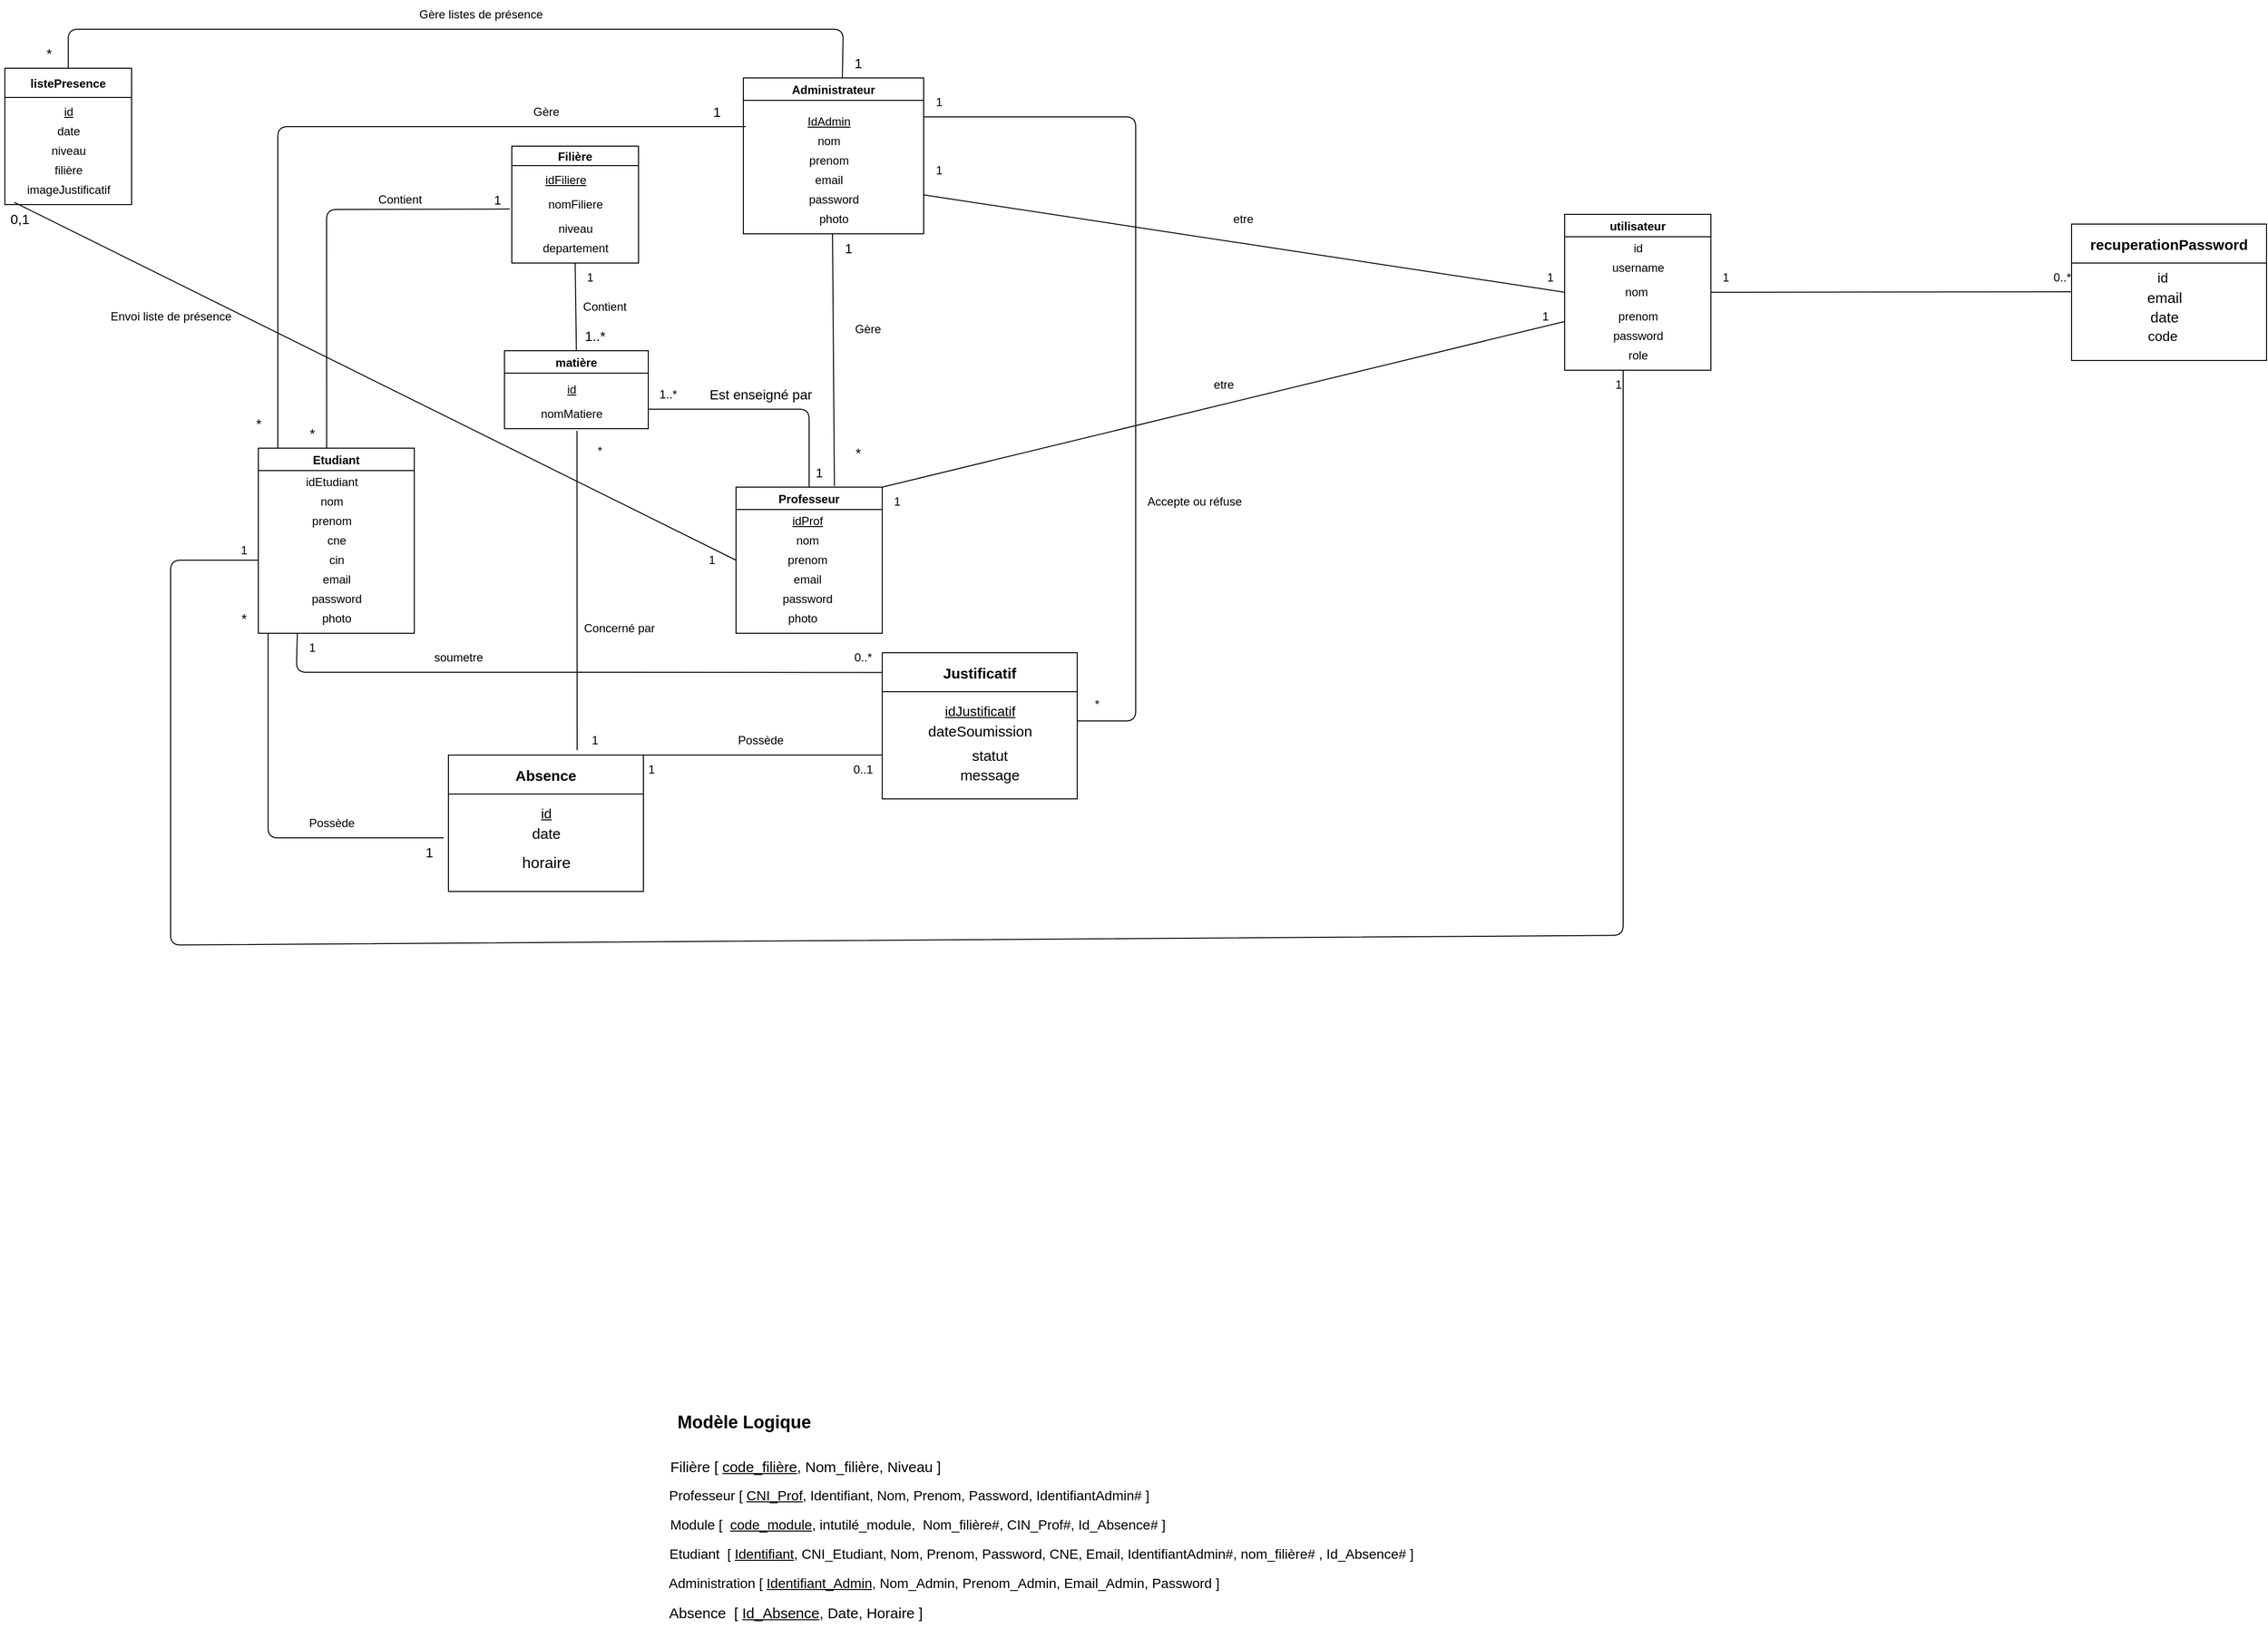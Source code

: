 <mxfile>
    <diagram id="jLmh3lQ8Yi8I0h-SAiet" name="Page-1">
        <mxGraphModel dx="1900" dy="1317" grid="1" gridSize="10" guides="1" tooltips="1" connect="1" arrows="1" fold="1" page="1" pageScale="1" pageWidth="1100" pageHeight="850" math="0" shadow="0">
            <root>
                <mxCell id="0"/>
                <mxCell id="1" parent="0"/>
                <mxCell id="2" value="Filière" style="swimlane;startSize=20;" parent="1" vertex="1">
                    <mxGeometry x="390" y="-340" width="130" height="120" as="geometry"/>
                </mxCell>
                <mxCell id="27" value="nomFiliere" style="text;html=1;align=center;verticalAlign=middle;resizable=0;points=[];autosize=1;strokeColor=none;fillColor=none;" parent="2" vertex="1">
                    <mxGeometry x="25" y="45" width="80" height="30" as="geometry"/>
                </mxCell>
                <mxCell id="28" value="niveau" style="text;html=1;align=center;verticalAlign=middle;resizable=0;points=[];autosize=1;strokeColor=none;fillColor=none;" parent="2" vertex="1">
                    <mxGeometry x="35" y="70" width="60" height="30" as="geometry"/>
                </mxCell>
                <mxCell id="120" value="departement" style="text;html=1;align=center;verticalAlign=middle;resizable=0;points=[];autosize=1;strokeColor=none;fillColor=none;" parent="2" vertex="1">
                    <mxGeometry x="20" y="90" width="90" height="30" as="geometry"/>
                </mxCell>
                <mxCell id="155" value="&lt;u&gt;idFiliere&lt;/u&gt;" style="text;html=1;align=center;verticalAlign=middle;resizable=0;points=[];autosize=1;strokeColor=none;fillColor=none;" parent="2" vertex="1">
                    <mxGeometry x="20" y="20" width="70" height="30" as="geometry"/>
                </mxCell>
                <mxCell id="117" style="edgeStyle=none;html=1;exitX=0.25;exitY=1;exitDx=0;exitDy=0;entryX=0.003;entryY=0.135;entryDx=0;entryDy=0;entryPerimeter=0;endArrow=none;endFill=0;" parent="1" source="3" target="113" edge="1">
                    <mxGeometry relative="1" as="geometry">
                        <mxPoint x="169.222" y="250" as="targetPoint"/>
                        <Array as="points">
                            <mxPoint x="169" y="200"/>
                            <mxPoint x="480" y="200"/>
                        </Array>
                    </mxGeometry>
                </mxCell>
                <mxCell id="138" style="edgeStyle=none;html=1;endArrow=none;endFill=0;" parent="1" edge="1">
                    <mxGeometry relative="1" as="geometry">
                        <mxPoint x="1530" y="-110" as="targetPoint"/>
                        <Array as="points">
                            <mxPoint x="40" y="85"/>
                            <mxPoint x="40" y="480"/>
                            <mxPoint x="1530" y="470"/>
                        </Array>
                        <mxPoint x="130" y="85" as="sourcePoint"/>
                    </mxGeometry>
                </mxCell>
                <mxCell id="3" value="Etudiant" style="swimlane;" parent="1" vertex="1">
                    <mxGeometry x="130" y="-30" width="160" height="190" as="geometry"/>
                </mxCell>
                <mxCell id="24" value="cne" style="text;html=1;align=center;verticalAlign=middle;resizable=0;points=[];autosize=1;strokeColor=none;fillColor=none;" parent="3" vertex="1">
                    <mxGeometry x="60" y="80" width="40" height="30" as="geometry"/>
                </mxCell>
                <mxCell id="25" value="cin" style="text;html=1;align=center;verticalAlign=middle;resizable=0;points=[];autosize=1;strokeColor=none;fillColor=none;" parent="3" vertex="1">
                    <mxGeometry x="60" y="100" width="40" height="30" as="geometry"/>
                </mxCell>
                <mxCell id="44" value="email" style="text;html=1;align=center;verticalAlign=middle;resizable=0;points=[];autosize=1;strokeColor=none;fillColor=none;" parent="3" vertex="1">
                    <mxGeometry x="55" y="120" width="50" height="30" as="geometry"/>
                </mxCell>
                <mxCell id="164" value="password" style="text;html=1;align=center;verticalAlign=middle;resizable=0;points=[];autosize=1;strokeColor=none;fillColor=none;" parent="3" vertex="1">
                    <mxGeometry x="45" y="140" width="70" height="30" as="geometry"/>
                </mxCell>
                <mxCell id="165" value="idEtudiant" style="text;html=1;align=center;verticalAlign=middle;resizable=0;points=[];autosize=1;strokeColor=none;fillColor=none;" parent="3" vertex="1">
                    <mxGeometry x="35" y="20" width="80" height="30" as="geometry"/>
                </mxCell>
                <mxCell id="166" value="photo" style="text;html=1;align=center;verticalAlign=middle;resizable=0;points=[];autosize=1;strokeColor=none;fillColor=none;" parent="3" vertex="1">
                    <mxGeometry x="55" y="160" width="50" height="30" as="geometry"/>
                </mxCell>
                <mxCell id="184" value="nom" style="text;html=1;align=center;verticalAlign=middle;resizable=0;points=[];autosize=1;strokeColor=none;fillColor=none;" parent="3" vertex="1">
                    <mxGeometry x="50" y="40" width="50" height="30" as="geometry"/>
                </mxCell>
                <mxCell id="185" value="prenom" style="text;html=1;align=center;verticalAlign=middle;resizable=0;points=[];autosize=1;strokeColor=none;fillColor=none;" parent="3" vertex="1">
                    <mxGeometry x="45" y="60" width="60" height="30" as="geometry"/>
                </mxCell>
                <mxCell id="141" style="edgeStyle=none;html=1;exitX=1;exitY=0;exitDx=0;exitDy=0;endArrow=none;endFill=0;" parent="1" source="4" edge="1">
                    <mxGeometry relative="1" as="geometry">
                        <mxPoint x="1470" y="-160" as="targetPoint"/>
                    </mxGeometry>
                </mxCell>
                <mxCell id="4" value="Professeur" style="swimlane;" parent="1" vertex="1">
                    <mxGeometry x="620" y="10" width="150" height="150" as="geometry"/>
                </mxCell>
                <mxCell id="54" value="&lt;u&gt;idProf&lt;/u&gt;" style="text;html=1;align=center;verticalAlign=middle;resizable=0;points=[];autosize=1;strokeColor=none;fillColor=none;" parent="4" vertex="1">
                    <mxGeometry x="47.5" y="20" width="50" height="30" as="geometry"/>
                </mxCell>
                <mxCell id="158" value="nom" style="text;html=1;align=center;verticalAlign=middle;resizable=0;points=[];autosize=1;strokeColor=none;fillColor=none;" parent="4" vertex="1">
                    <mxGeometry x="47.5" y="40" width="50" height="30" as="geometry"/>
                </mxCell>
                <mxCell id="159" value="prenom" style="text;html=1;align=center;verticalAlign=middle;resizable=0;points=[];autosize=1;strokeColor=none;fillColor=none;" parent="4" vertex="1">
                    <mxGeometry x="42.5" y="60" width="60" height="30" as="geometry"/>
                </mxCell>
                <mxCell id="160" value="email" style="text;html=1;align=center;verticalAlign=middle;resizable=0;points=[];autosize=1;strokeColor=none;fillColor=none;" parent="4" vertex="1">
                    <mxGeometry x="47.5" y="80" width="50" height="30" as="geometry"/>
                </mxCell>
                <mxCell id="161" value="password" style="text;html=1;align=center;verticalAlign=middle;resizable=0;points=[];autosize=1;strokeColor=none;fillColor=none;" parent="4" vertex="1">
                    <mxGeometry x="37.5" y="100" width="70" height="30" as="geometry"/>
                </mxCell>
                <mxCell id="167" value="photo" style="text;html=1;align=center;verticalAlign=middle;resizable=0;points=[];autosize=1;strokeColor=none;fillColor=none;" parent="4" vertex="1">
                    <mxGeometry x="42.5" y="120" width="50" height="30" as="geometry"/>
                </mxCell>
                <mxCell id="5" value="matière" style="swimlane;startSize=23;" parent="1" vertex="1">
                    <mxGeometry x="382.5" y="-130" width="147.5" height="80" as="geometry"/>
                </mxCell>
                <mxCell id="29" value="&lt;u&gt;id&lt;/u&gt;" style="text;html=1;align=center;verticalAlign=middle;resizable=0;points=[];autosize=1;strokeColor=none;fillColor=none;" parent="5" vertex="1">
                    <mxGeometry x="53.75" y="25" width="30" height="30" as="geometry"/>
                </mxCell>
                <mxCell id="30" value="nomMatiere" style="text;html=1;align=center;verticalAlign=middle;resizable=0;points=[];autosize=1;strokeColor=none;fillColor=none;" parent="5" vertex="1">
                    <mxGeometry x="23.75" y="50" width="90" height="30" as="geometry"/>
                </mxCell>
                <mxCell id="8" value="" style="endArrow=none;html=1;exitX=0.438;exitY=0;exitDx=0;exitDy=0;exitPerimeter=0;entryX=0.935;entryY=0.818;entryDx=0;entryDy=0;entryPerimeter=0;" parent="1" source="3" target="52" edge="1">
                    <mxGeometry width="50" height="50" relative="1" as="geometry">
                        <mxPoint x="240" y="-160" as="sourcePoint"/>
                        <mxPoint x="290" y="-210" as="targetPoint"/>
                        <Array as="points">
                            <mxPoint x="200" y="-275"/>
                        </Array>
                    </mxGeometry>
                </mxCell>
                <mxCell id="11" value="" style="endArrow=none;html=1;entryX=0.5;entryY=1;entryDx=0;entryDy=0;exitX=0.5;exitY=0;exitDx=0;exitDy=0;" parent="1" source="5" target="2" edge="1">
                    <mxGeometry width="50" height="50" relative="1" as="geometry">
                        <mxPoint x="452.5" y="-130" as="sourcePoint"/>
                        <mxPoint x="502.5" y="-180" as="targetPoint"/>
                    </mxGeometry>
                </mxCell>
                <mxCell id="12" value="" style="endArrow=none;html=1;entryX=0.5;entryY=0;entryDx=0;entryDy=0;" parent="1" target="4" edge="1">
                    <mxGeometry width="50" height="50" relative="1" as="geometry">
                        <mxPoint x="530" y="-70" as="sourcePoint"/>
                        <mxPoint x="650" y="-110" as="targetPoint"/>
                        <Array as="points">
                            <mxPoint x="695" y="-70"/>
                        </Array>
                    </mxGeometry>
                </mxCell>
                <mxCell id="13" value="1..*" style="text;html=1;align=center;verticalAlign=middle;resizable=0;points=[];autosize=1;strokeColor=none;fillColor=none;" parent="1" vertex="1">
                    <mxGeometry x="530" y="-100" width="40" height="30" as="geometry"/>
                </mxCell>
                <mxCell id="14" value="&lt;font style=&quot;font-size: 14px;&quot;&gt;*&lt;/font&gt;" style="text;html=1;align=center;verticalAlign=middle;resizable=0;points=[];autosize=1;strokeColor=none;fillColor=none;" parent="1" vertex="1">
                    <mxGeometry x="170" y="-60" width="30" height="30" as="geometry"/>
                </mxCell>
                <mxCell id="15" value="&lt;span style=&quot;font-size: 13px;&quot;&gt;1&lt;/span&gt;" style="text;html=1;align=center;verticalAlign=middle;resizable=0;points=[];autosize=1;strokeColor=none;fillColor=none;" parent="1" vertex="1">
                    <mxGeometry x="690" y="-20" width="30" height="30" as="geometry"/>
                </mxCell>
                <mxCell id="16" value="1" style="text;html=1;align=center;verticalAlign=middle;resizable=0;points=[];autosize=1;strokeColor=none;fillColor=none;" parent="1" vertex="1">
                    <mxGeometry x="455" y="-220" width="30" height="30" as="geometry"/>
                </mxCell>
                <mxCell id="17" value="&lt;font style=&quot;font-size: 14px;&quot;&gt;1..*&lt;/font&gt;" style="text;html=1;align=center;verticalAlign=middle;resizable=0;points=[];autosize=1;strokeColor=none;fillColor=none;" parent="1" vertex="1">
                    <mxGeometry x="455" y="-160" width="40" height="30" as="geometry"/>
                </mxCell>
                <mxCell id="151" style="edgeStyle=none;html=1;exitX=1;exitY=0.5;exitDx=0;exitDy=0;endArrow=none;endFill=0;" parent="1" source="41" edge="1">
                    <mxGeometry relative="1" as="geometry">
                        <mxPoint x="1990" y="-190.5" as="targetPoint"/>
                    </mxGeometry>
                </mxCell>
                <mxCell id="41" value="utilisateur" style="swimlane;startSize=23;" parent="1" vertex="1">
                    <mxGeometry x="1470" y="-270" width="150" height="160" as="geometry"/>
                </mxCell>
                <mxCell id="42" value="nom&amp;nbsp;" style="text;html=1;align=center;verticalAlign=middle;resizable=0;points=[];autosize=1;strokeColor=none;fillColor=none;" parent="41" vertex="1">
                    <mxGeometry x="50" y="65" width="50" height="30" as="geometry"/>
                </mxCell>
                <mxCell id="43" value="prenom" style="text;html=1;align=center;verticalAlign=middle;resizable=0;points=[];autosize=1;strokeColor=none;fillColor=none;" parent="41" vertex="1">
                    <mxGeometry x="45" y="90" width="60" height="30" as="geometry"/>
                </mxCell>
                <mxCell id="45" value="password" style="text;html=1;align=center;verticalAlign=middle;resizable=0;points=[];autosize=1;strokeColor=none;fillColor=none;" parent="41" vertex="1">
                    <mxGeometry x="40" y="110" width="70" height="30" as="geometry"/>
                </mxCell>
                <mxCell id="46" value="&lt;font style=&quot;color: light-dark(rgb(0, 0, 0), rgb(255, 255, 255));&quot;&gt;username&lt;/font&gt;" style="text;html=1;align=center;verticalAlign=middle;resizable=0;points=[];autosize=1;strokeColor=none;fillColor=none;" parent="41" vertex="1">
                    <mxGeometry x="35" y="40" width="80" height="30" as="geometry"/>
                </mxCell>
                <mxCell id="134" value="role" style="text;html=1;align=center;verticalAlign=middle;resizable=0;points=[];autosize=1;strokeColor=none;fillColor=none;" parent="41" vertex="1">
                    <mxGeometry x="55" y="130" width="40" height="30" as="geometry"/>
                </mxCell>
                <mxCell id="156" value="id" style="text;html=1;align=center;verticalAlign=middle;resizable=0;points=[];autosize=1;strokeColor=none;fillColor=none;" parent="41" vertex="1">
                    <mxGeometry x="60" y="20" width="30" height="30" as="geometry"/>
                </mxCell>
                <mxCell id="52" value="&lt;font style=&quot;font-size: 13px;&quot;&gt;1&lt;/font&gt;" style="text;html=1;align=center;verticalAlign=middle;resizable=0;points=[];autosize=1;strokeColor=none;fillColor=none;" parent="1" vertex="1">
                    <mxGeometry x="360" y="-300" width="30" height="30" as="geometry"/>
                </mxCell>
                <mxCell id="55" value="&lt;font style=&quot;font-size: 14px;&quot;&gt;Est enseigné par&lt;/font&gt;" style="text;html=1;align=center;verticalAlign=middle;resizable=0;points=[];autosize=1;strokeColor=none;fillColor=none;" parent="1" vertex="1">
                    <mxGeometry x="580" y="-100" width="130" height="30" as="geometry"/>
                </mxCell>
                <mxCell id="56" value="Contient" style="text;html=1;align=center;verticalAlign=middle;resizable=0;points=[];autosize=1;strokeColor=none;fillColor=none;" parent="1" vertex="1">
                    <mxGeometry x="240" y="-300" width="70" height="30" as="geometry"/>
                </mxCell>
                <mxCell id="57" value="Contient" style="text;html=1;align=center;verticalAlign=middle;resizable=0;points=[];autosize=1;strokeColor=none;fillColor=none;" parent="1" vertex="1">
                    <mxGeometry x="450" y="-190" width="70" height="30" as="geometry"/>
                </mxCell>
                <mxCell id="128" style="edgeStyle=none;html=1;exitX=1;exitY=0.25;exitDx=0;exitDy=0;endArrow=none;endFill=0;" parent="1" source="58" edge="1">
                    <mxGeometry relative="1" as="geometry">
                        <mxPoint x="970" y="250" as="targetPoint"/>
                        <Array as="points">
                            <mxPoint x="1030" y="-370"/>
                            <mxPoint x="1030" y="-80"/>
                            <mxPoint x="1030" y="250"/>
                        </Array>
                    </mxGeometry>
                </mxCell>
                <mxCell id="135" style="edgeStyle=none;html=1;exitX=1;exitY=0.75;exitDx=0;exitDy=0;entryX=0;entryY=0.5;entryDx=0;entryDy=0;endArrow=none;endFill=0;" parent="1" source="58" target="41" edge="1">
                    <mxGeometry relative="1" as="geometry"/>
                </mxCell>
                <mxCell id="58" value="Administrateur" style="swimlane;" parent="1" vertex="1">
                    <mxGeometry x="627.5" y="-410" width="185" height="160" as="geometry"/>
                </mxCell>
                <mxCell id="63" value="nom" style="text;html=1;align=center;verticalAlign=middle;resizable=0;points=[];autosize=1;strokeColor=none;fillColor=none;" parent="58" vertex="1">
                    <mxGeometry x="62.5" y="50" width="50" height="30" as="geometry"/>
                </mxCell>
                <mxCell id="64" value="prenom" style="text;html=1;align=center;verticalAlign=middle;resizable=0;points=[];autosize=1;strokeColor=none;fillColor=none;" parent="58" vertex="1">
                    <mxGeometry x="57.5" y="70" width="60" height="30" as="geometry"/>
                </mxCell>
                <mxCell id="66" value="password" style="text;html=1;align=center;verticalAlign=middle;resizable=0;points=[];autosize=1;strokeColor=none;fillColor=none;" parent="58" vertex="1">
                    <mxGeometry x="57.5" y="110" width="70" height="30" as="geometry"/>
                </mxCell>
                <mxCell id="67" value="email" style="text;html=1;align=center;verticalAlign=middle;resizable=0;points=[];autosize=1;strokeColor=none;fillColor=none;" parent="58" vertex="1">
                    <mxGeometry x="62.5" y="90" width="50" height="30" as="geometry"/>
                </mxCell>
                <mxCell id="68" value="&lt;u&gt;IdAdmin&lt;/u&gt;" style="text;html=1;align=center;verticalAlign=middle;resizable=0;points=[];autosize=1;strokeColor=none;fillColor=none;" parent="58" vertex="1">
                    <mxGeometry x="52.5" y="30" width="70" height="30" as="geometry"/>
                </mxCell>
                <mxCell id="168" value="photo" style="text;html=1;align=center;verticalAlign=middle;resizable=0;points=[];autosize=1;strokeColor=none;fillColor=none;" parent="58" vertex="1">
                    <mxGeometry x="67.5" y="130" width="50" height="30" as="geometry"/>
                </mxCell>
                <mxCell id="60" value="Gère" style="text;html=1;align=center;verticalAlign=middle;resizable=0;points=[];autosize=1;strokeColor=none;fillColor=none;" parent="1" vertex="1">
                    <mxGeometry x="730" y="-167.5" width="50" height="30" as="geometry"/>
                </mxCell>
                <mxCell id="61" value="&lt;font style=&quot;font-size: 14px;&quot;&gt;*&lt;/font&gt;" style="text;html=1;align=center;verticalAlign=middle;resizable=0;points=[];autosize=1;strokeColor=none;fillColor=none;" parent="1" vertex="1">
                    <mxGeometry x="730" y="-40" width="30" height="30" as="geometry"/>
                </mxCell>
                <mxCell id="62" value="&lt;span style=&quot;font-size: 14px;&quot;&gt;1&lt;/span&gt;" style="text;html=1;align=center;verticalAlign=middle;resizable=0;points=[];autosize=1;strokeColor=none;fillColor=none;" parent="1" vertex="1">
                    <mxGeometry x="720" y="-250" width="30" height="30" as="geometry"/>
                </mxCell>
                <mxCell id="123" style="edgeStyle=none;html=1;exitX=1;exitY=0;exitDx=0;exitDy=0;entryX=1;entryY=0;entryDx=0;entryDy=0;endArrow=none;endFill=0;entryPerimeter=0;" parent="1" source="70" target="127" edge="1">
                    <mxGeometry relative="1" as="geometry"/>
                </mxCell>
                <mxCell id="70" value="Absence" style="swimlane;fontSize=15;startSize=40;" parent="1" vertex="1">
                    <mxGeometry x="325" y="285" width="200" height="140" as="geometry">
                        <mxRectangle x="320" y="340" width="100" height="40" as="alternateBounds"/>
                    </mxGeometry>
                </mxCell>
                <mxCell id="74" value="&lt;font style=&quot;font-size: 15px;&quot;&gt;date&lt;/font&gt;" style="text;html=1;align=center;verticalAlign=middle;resizable=0;points=[];autosize=1;strokeColor=none;fillColor=none;" parent="70" vertex="1">
                    <mxGeometry x="75" y="65" width="50" height="30" as="geometry"/>
                </mxCell>
                <mxCell id="76" value="&lt;font style=&quot;font-size: 16px;&quot;&gt;horaire&lt;/font&gt;" style="text;html=1;align=center;verticalAlign=middle;resizable=0;points=[];autosize=1;strokeColor=none;fillColor=none;" parent="70" vertex="1">
                    <mxGeometry x="65" y="95" width="70" height="30" as="geometry"/>
                </mxCell>
                <mxCell id="87" value="&lt;span style=&quot;font-size: 14px;&quot;&gt;&lt;u&gt;id&lt;/u&gt;&lt;/span&gt;" style="text;html=1;align=center;verticalAlign=middle;resizable=0;points=[];autosize=1;strokeColor=none;fillColor=none;" parent="70" vertex="1">
                    <mxGeometry x="85" y="45" width="30" height="30" as="geometry"/>
                </mxCell>
                <mxCell id="79" value="&lt;span style=&quot;font-size: 14px;&quot;&gt;*&lt;/span&gt;" style="text;html=1;align=center;verticalAlign=middle;resizable=0;points=[];autosize=1;strokeColor=none;fillColor=none;" parent="1" vertex="1">
                    <mxGeometry x="100" y="130" width="30" height="30" as="geometry"/>
                </mxCell>
                <mxCell id="85" value="*" style="text;html=1;align=center;verticalAlign=middle;resizable=0;points=[];autosize=1;strokeColor=none;fillColor=none;" parent="1" vertex="1">
                    <mxGeometry x="465" y="-42" width="30" height="30" as="geometry"/>
                </mxCell>
                <mxCell id="88" value="" style="endArrow=none;html=1;" parent="1" edge="1">
                    <mxGeometry width="50" height="50" relative="1" as="geometry">
                        <mxPoint x="320" y="370" as="sourcePoint"/>
                        <mxPoint x="140" y="160" as="targetPoint"/>
                        <Array as="points">
                            <mxPoint x="140" y="370"/>
                        </Array>
                    </mxGeometry>
                </mxCell>
                <mxCell id="89" value="" style="endArrow=none;html=1;entryX=0.562;entryY=1.07;entryDx=0;entryDy=0;entryPerimeter=0;" parent="1" target="30" edge="1">
                    <mxGeometry width="50" height="50" relative="1" as="geometry">
                        <mxPoint x="457" y="280" as="sourcePoint"/>
                        <mxPoint x="481.25" y="160" as="targetPoint"/>
                    </mxGeometry>
                </mxCell>
                <mxCell id="93" value="&lt;span style=&quot;font-size: 14px;&quot;&gt;1&lt;/span&gt;" style="text;html=1;align=center;verticalAlign=middle;resizable=0;points=[];autosize=1;strokeColor=none;fillColor=none;" parent="1" vertex="1">
                    <mxGeometry x="290" y="370" width="30" height="30" as="geometry"/>
                </mxCell>
                <mxCell id="94" value="1" style="text;html=1;align=center;verticalAlign=middle;resizable=0;points=[];autosize=1;strokeColor=none;fillColor=none;" parent="1" vertex="1">
                    <mxGeometry x="460" y="255" width="30" height="30" as="geometry"/>
                </mxCell>
                <mxCell id="95" value="Possède" style="text;html=1;align=center;verticalAlign=middle;resizable=0;points=[];autosize=1;strokeColor=none;fillColor=none;" parent="1" vertex="1">
                    <mxGeometry x="170" y="340" width="70" height="30" as="geometry"/>
                </mxCell>
                <mxCell id="96" value="Concerné par" style="text;html=1;align=center;verticalAlign=middle;resizable=0;points=[];autosize=1;strokeColor=none;fillColor=none;" parent="1" vertex="1">
                    <mxGeometry x="450" y="140" width="100" height="30" as="geometry"/>
                </mxCell>
                <mxCell id="100" value="&lt;font style=&quot;font-size: 18px;&quot;&gt;&lt;b style=&quot;&quot;&gt;Modèle Logique&lt;/b&gt;&lt;/font&gt;" style="text;html=1;align=center;verticalAlign=middle;resizable=0;points=[];autosize=1;strokeColor=none;fillColor=none;" parent="1" vertex="1">
                    <mxGeometry x="547.5" y="950" width="160" height="40" as="geometry"/>
                </mxCell>
                <mxCell id="101" value="" style="endArrow=none;html=1;" parent="1" edge="1">
                    <mxGeometry width="50" height="50" relative="1" as="geometry">
                        <mxPoint x="150" y="-30" as="sourcePoint"/>
                        <mxPoint x="630" y="-360" as="targetPoint"/>
                        <Array as="points">
                            <mxPoint x="150" y="-360"/>
                        </Array>
                    </mxGeometry>
                </mxCell>
                <mxCell id="102" value="" style="endArrow=none;html=1;exitX=1.031;exitY=0.96;exitDx=0;exitDy=0;exitPerimeter=0;" parent="1" source="15" edge="1">
                    <mxGeometry width="50" height="50" relative="1" as="geometry">
                        <mxPoint x="660" y="-160" as="sourcePoint"/>
                        <mxPoint x="719" y="-250" as="targetPoint"/>
                        <Array as="points"/>
                    </mxGeometry>
                </mxCell>
                <mxCell id="103" value="&lt;span style=&quot;font-size: 14px;&quot;&gt;1&lt;/span&gt;" style="text;html=1;align=center;verticalAlign=middle;resizable=0;points=[];autosize=1;strokeColor=none;fillColor=none;" parent="1" vertex="1">
                    <mxGeometry x="585" y="-390" width="30" height="30" as="geometry"/>
                </mxCell>
                <mxCell id="104" value="&lt;font style=&quot;font-size: 14px;&quot;&gt;*&lt;/font&gt;" style="text;html=1;align=center;verticalAlign=middle;resizable=0;points=[];autosize=1;strokeColor=none;fillColor=none;" parent="1" vertex="1">
                    <mxGeometry x="115" y="-70" width="30" height="30" as="geometry"/>
                </mxCell>
                <mxCell id="105" value="Gère" style="text;html=1;align=center;verticalAlign=middle;resizable=0;points=[];autosize=1;strokeColor=none;fillColor=none;" parent="1" vertex="1">
                    <mxGeometry x="400" y="-390" width="50" height="30" as="geometry"/>
                </mxCell>
                <mxCell id="106" value="&lt;font style=&quot;font-size: 15px;&quot;&gt;Filière [ &lt;u style=&quot;&quot;&gt;code_filière&lt;/u&gt;, Nom_filière, Niveau ]&amp;nbsp;&lt;/font&gt;" style="text;html=1;align=center;verticalAlign=middle;resizable=0;points=[];autosize=1;strokeColor=none;fillColor=none;" parent="1" vertex="1">
                    <mxGeometry x="537.5" y="1000" width="310" height="30" as="geometry"/>
                </mxCell>
                <mxCell id="107" value="&lt;font style=&quot;font-size: 14px;&quot;&gt;Module [&amp;nbsp; &lt;u style=&quot;&quot;&gt;code_module&lt;/u&gt;, intutilé_module,&amp;nbsp; Nom_filière#, CIN_Prof#, Id_Absence# ]&amp;nbsp;&lt;/font&gt;" style="text;html=1;align=center;verticalAlign=middle;resizable=0;points=[];autosize=1;strokeColor=none;fillColor=none;" parent="1" vertex="1">
                    <mxGeometry x="537.5" y="1060" width="540" height="30" as="geometry"/>
                </mxCell>
                <mxCell id="109" value="&lt;font style=&quot;font-size: 14px;&quot;&gt;Professeur [ &lt;u style=&quot;&quot;&gt;CNI_Prof&lt;/u&gt;, Identifiant, Nom, Prenom, Password, IdentifiantAdmin# ]&amp;nbsp; &amp;nbsp;&lt;/font&gt;" style="text;html=1;align=center;verticalAlign=middle;resizable=0;points=[];autosize=1;strokeColor=none;fillColor=none;" parent="1" vertex="1">
                    <mxGeometry x="537.5" y="1030" width="530" height="30" as="geometry"/>
                </mxCell>
                <mxCell id="110" value="&lt;font style=&quot;font-size: 14px;&quot;&gt;Etudiant&amp;nbsp; [ &lt;u style=&quot;&quot;&gt;Identifiant&lt;/u&gt;, CNI_Etudiant, Nom, Prenom, Password, CNE, Email, IdentifiantAdmin#, nom_filière# , Id_Absence# ]&lt;/font&gt;" style="text;html=1;align=center;verticalAlign=middle;resizable=0;points=[];autosize=1;strokeColor=none;fillColor=none;" parent="1" vertex="1">
                    <mxGeometry x="537.5" y="1090" width="790" height="30" as="geometry"/>
                </mxCell>
                <mxCell id="111" value="&lt;font style=&quot;font-size: 15px;&quot;&gt;Absence&amp;nbsp; [ &lt;u style=&quot;&quot;&gt;Id_Absence&lt;/u&gt;, Date, Horaire ]&amp;nbsp;&lt;/font&gt;" style="text;html=1;align=center;verticalAlign=middle;resizable=0;points=[];autosize=1;strokeColor=none;fillColor=none;" parent="1" vertex="1">
                    <mxGeometry x="537.5" y="1150" width="290" height="30" as="geometry"/>
                </mxCell>
                <mxCell id="112" value="&lt;font style=&quot;font-size: 14px;&quot;&gt;Administration [ &lt;u style=&quot;&quot;&gt;Identifiant_Admin&lt;/u&gt;, Nom_Admin, Prenom_Admin, Email_Admin, Password ]&lt;/font&gt;" style="text;html=1;align=center;verticalAlign=middle;resizable=0;points=[];autosize=1;strokeColor=none;fillColor=none;" parent="1" vertex="1">
                    <mxGeometry x="537.5" y="1120" width="590" height="30" as="geometry"/>
                </mxCell>
                <mxCell id="113" value="Justificatif" style="swimlane;fontSize=15;startSize=40;" parent="1" vertex="1">
                    <mxGeometry x="770" y="180" width="200" height="150" as="geometry">
                        <mxRectangle x="320" y="340" width="100" height="40" as="alternateBounds"/>
                    </mxGeometry>
                </mxCell>
                <mxCell id="114" value="&lt;font style=&quot;font-size: 15px;&quot;&gt;dateSoumission&lt;/font&gt;" style="text;html=1;align=center;verticalAlign=middle;resizable=0;points=[];autosize=1;strokeColor=none;fillColor=none;" parent="113" vertex="1">
                    <mxGeometry x="35" y="65" width="130" height="30" as="geometry"/>
                </mxCell>
                <mxCell id="116" value="&lt;span style=&quot;font-size: 14px;&quot;&gt;&lt;u&gt;idJustificatif&lt;/u&gt;&lt;/span&gt;" style="text;html=1;align=center;verticalAlign=middle;resizable=0;points=[];autosize=1;strokeColor=none;fillColor=none;" parent="113" vertex="1">
                    <mxGeometry x="50" y="45" width="100" height="30" as="geometry"/>
                </mxCell>
                <mxCell id="162" value="&lt;span style=&quot;font-size: 15px;&quot;&gt;statut&lt;/span&gt;" style="text;html=1;align=center;verticalAlign=middle;resizable=0;points=[];autosize=1;strokeColor=none;fillColor=none;" parent="113" vertex="1">
                    <mxGeometry x="80" y="90" width="60" height="30" as="geometry"/>
                </mxCell>
                <mxCell id="163" value="&lt;span style=&quot;font-size: 15px;&quot;&gt;message&lt;/span&gt;" style="text;html=1;align=center;verticalAlign=middle;resizable=0;points=[];autosize=1;strokeColor=none;fillColor=none;" parent="113" vertex="1">
                    <mxGeometry x="70" y="110" width="80" height="30" as="geometry"/>
                </mxCell>
                <mxCell id="118" value="soumetre" style="text;html=1;align=center;verticalAlign=middle;resizable=0;points=[];autosize=1;strokeColor=none;fillColor=none;" parent="1" vertex="1">
                    <mxGeometry x="300" y="170" width="70" height="30" as="geometry"/>
                </mxCell>
                <mxCell id="121" value="0..*" style="text;html=1;align=center;verticalAlign=middle;resizable=0;points=[];autosize=1;strokeColor=none;fillColor=none;" parent="1" vertex="1">
                    <mxGeometry x="730" y="170" width="40" height="30" as="geometry"/>
                </mxCell>
                <mxCell id="122" value="1" style="text;html=1;align=center;verticalAlign=middle;resizable=0;points=[];autosize=1;strokeColor=none;fillColor=none;" parent="1" vertex="1">
                    <mxGeometry x="170" y="160" width="30" height="30" as="geometry"/>
                </mxCell>
                <mxCell id="124" value="Possède" style="text;html=1;align=center;verticalAlign=middle;resizable=0;points=[];autosize=1;strokeColor=none;fillColor=none;" parent="1" vertex="1">
                    <mxGeometry x="610" y="255" width="70" height="30" as="geometry"/>
                </mxCell>
                <mxCell id="125" value="1" style="text;html=1;align=center;verticalAlign=middle;resizable=0;points=[];autosize=1;strokeColor=none;fillColor=none;" parent="1" vertex="1">
                    <mxGeometry x="517.5" y="285" width="30" height="30" as="geometry"/>
                </mxCell>
                <mxCell id="127" value="0..1" style="text;html=1;align=center;verticalAlign=middle;resizable=0;points=[];autosize=1;strokeColor=none;fillColor=none;" parent="1" vertex="1">
                    <mxGeometry x="730" y="285" width="40" height="30" as="geometry"/>
                </mxCell>
                <mxCell id="129" value="Accepte ou réfuse" style="text;html=1;align=center;verticalAlign=middle;resizable=0;points=[];autosize=1;strokeColor=none;fillColor=none;" parent="1" vertex="1">
                    <mxGeometry x="1030" y="10" width="120" height="30" as="geometry"/>
                </mxCell>
                <mxCell id="131" value="*" style="text;html=1;align=center;verticalAlign=middle;resizable=0;points=[];autosize=1;strokeColor=none;fillColor=none;" parent="1" vertex="1">
                    <mxGeometry x="975" y="218" width="30" height="30" as="geometry"/>
                </mxCell>
                <mxCell id="132" value="1" style="text;html=1;align=center;verticalAlign=middle;resizable=0;points=[];autosize=1;strokeColor=none;fillColor=none;" parent="1" vertex="1">
                    <mxGeometry x="812.5" y="-400" width="30" height="30" as="geometry"/>
                </mxCell>
                <mxCell id="136" value="1" style="text;html=1;align=center;verticalAlign=middle;resizable=0;points=[];autosize=1;strokeColor=none;fillColor=none;" parent="1" vertex="1">
                    <mxGeometry x="812.5" y="-330" width="30" height="30" as="geometry"/>
                </mxCell>
                <mxCell id="137" value="1" style="text;html=1;align=center;verticalAlign=middle;resizable=0;points=[];autosize=1;strokeColor=none;fillColor=none;" parent="1" vertex="1">
                    <mxGeometry x="1440" y="-220" width="30" height="30" as="geometry"/>
                </mxCell>
                <mxCell id="139" value="1" style="text;html=1;align=center;verticalAlign=middle;resizable=0;points=[];autosize=1;strokeColor=none;fillColor=none;" parent="1" vertex="1">
                    <mxGeometry x="100" y="60" width="30" height="30" as="geometry"/>
                </mxCell>
                <mxCell id="140" value="1" style="text;html=1;align=center;verticalAlign=middle;resizable=0;points=[];autosize=1;strokeColor=none;fillColor=none;" parent="1" vertex="1">
                    <mxGeometry x="1510" y="-110" width="30" height="30" as="geometry"/>
                </mxCell>
                <mxCell id="142" value="1" style="text;html=1;align=center;verticalAlign=middle;resizable=0;points=[];autosize=1;strokeColor=none;fillColor=none;" parent="1" vertex="1">
                    <mxGeometry x="770" y="10" width="30" height="30" as="geometry"/>
                </mxCell>
                <mxCell id="143" value="1" style="text;html=1;align=center;verticalAlign=middle;resizable=0;points=[];autosize=1;strokeColor=none;fillColor=none;" parent="1" vertex="1">
                    <mxGeometry x="1435" y="-180" width="30" height="30" as="geometry"/>
                </mxCell>
                <mxCell id="145" value="etre" style="text;html=1;align=center;verticalAlign=middle;resizable=0;points=[];autosize=1;strokeColor=none;fillColor=none;" parent="1" vertex="1">
                    <mxGeometry x="1120" y="-280" width="40" height="30" as="geometry"/>
                </mxCell>
                <mxCell id="146" value="etre" style="text;html=1;align=center;verticalAlign=middle;resizable=0;points=[];autosize=1;strokeColor=none;fillColor=none;" parent="1" vertex="1">
                    <mxGeometry x="1100" y="-110" width="40" height="30" as="geometry"/>
                </mxCell>
                <mxCell id="147" value="recuperationPassword" style="swimlane;fontSize=15;startSize=40;" parent="1" vertex="1">
                    <mxGeometry x="1990" y="-260" width="200" height="140" as="geometry">
                        <mxRectangle x="320" y="340" width="100" height="40" as="alternateBounds"/>
                    </mxGeometry>
                </mxCell>
                <mxCell id="148" value="&lt;span style=&quot;font-size: 15px;&quot;&gt;email&lt;/span&gt;" style="text;html=1;align=center;verticalAlign=middle;resizable=0;points=[];autosize=1;strokeColor=none;fillColor=none;" parent="147" vertex="1">
                    <mxGeometry x="65" y="60" width="60" height="30" as="geometry"/>
                </mxCell>
                <mxCell id="150" value="&lt;font style=&quot;font-size: 14px;&quot;&gt;code&amp;nbsp;&lt;/font&gt;" style="text;html=1;align=center;verticalAlign=middle;resizable=0;points=[];autosize=1;strokeColor=none;fillColor=none;" parent="147" vertex="1">
                    <mxGeometry x="65" y="100" width="60" height="30" as="geometry"/>
                </mxCell>
                <mxCell id="157" value="&lt;span style=&quot;font-size: 14px;&quot;&gt;id&amp;nbsp;&lt;/span&gt;" style="text;html=1;align=center;verticalAlign=middle;resizable=0;points=[];autosize=1;strokeColor=none;fillColor=none;" parent="147" vertex="1">
                    <mxGeometry x="75" y="40" width="40" height="30" as="geometry"/>
                </mxCell>
                <mxCell id="174" value="&lt;span style=&quot;font-size: 15px;&quot;&gt;date&lt;/span&gt;" style="text;html=1;align=center;verticalAlign=middle;resizable=0;points=[];autosize=1;strokeColor=none;fillColor=none;" parent="147" vertex="1">
                    <mxGeometry x="70" y="80" width="50" height="30" as="geometry"/>
                </mxCell>
                <mxCell id="152" value="&lt;span style=&quot;font-size: 15px; font-weight: 700;&quot;&gt;&lt;font style=&quot;color: light-dark(rgb(255, 255, 255), rgb(255, 255, 255));&quot;&gt;reintialiser mot de passe&lt;/font&gt;&lt;/span&gt;" style="text;html=1;align=center;verticalAlign=middle;resizable=0;points=[];autosize=1;strokeColor=none;fillColor=none;" parent="1" vertex="1">
                    <mxGeometry x="1720" y="-220" width="200" height="30" as="geometry"/>
                </mxCell>
                <mxCell id="153" value="0..*" style="text;html=1;align=center;verticalAlign=middle;resizable=0;points=[];autosize=1;strokeColor=none;fillColor=none;" parent="1" vertex="1">
                    <mxGeometry x="1960" y="-220" width="40" height="30" as="geometry"/>
                </mxCell>
                <mxCell id="154" value="1" style="text;html=1;align=center;verticalAlign=middle;resizable=0;points=[];autosize=1;strokeColor=none;fillColor=none;" parent="1" vertex="1">
                    <mxGeometry x="1620" y="-220" width="30" height="30" as="geometry"/>
                </mxCell>
                <mxCell id="169" value="listePresence" style="swimlane;startSize=30;" parent="1" vertex="1">
                    <mxGeometry x="-130" y="-420" width="130" height="140" as="geometry"/>
                </mxCell>
                <mxCell id="170" value="date" style="text;html=1;align=center;verticalAlign=middle;resizable=0;points=[];autosize=1;strokeColor=none;fillColor=none;" parent="169" vertex="1">
                    <mxGeometry x="40" y="50" width="50" height="30" as="geometry"/>
                </mxCell>
                <mxCell id="171" value="niveau" style="text;html=1;align=center;verticalAlign=middle;resizable=0;points=[];autosize=1;strokeColor=none;fillColor=none;" parent="169" vertex="1">
                    <mxGeometry x="35" y="70" width="60" height="30" as="geometry"/>
                </mxCell>
                <mxCell id="172" value="filière" style="text;html=1;align=center;verticalAlign=middle;resizable=0;points=[];autosize=1;strokeColor=none;fillColor=none;" parent="169" vertex="1">
                    <mxGeometry x="40" y="90" width="50" height="30" as="geometry"/>
                </mxCell>
                <mxCell id="173" value="&lt;u&gt;id&lt;/u&gt;" style="text;html=1;align=center;verticalAlign=middle;resizable=0;points=[];autosize=1;strokeColor=none;fillColor=none;" parent="169" vertex="1">
                    <mxGeometry x="50" y="30" width="30" height="30" as="geometry"/>
                </mxCell>
                <mxCell id="175" value="imageJustificatif" style="text;html=1;align=center;verticalAlign=middle;resizable=0;points=[];autosize=1;strokeColor=none;fillColor=none;" parent="169" vertex="1">
                    <mxGeometry x="10" y="110" width="110" height="30" as="geometry"/>
                </mxCell>
                <mxCell id="176" value="" style="endArrow=none;html=1;exitX=0.5;exitY=0;exitDx=0;exitDy=0;entryX=0.549;entryY=-0.002;entryDx=0;entryDy=0;entryPerimeter=0;" parent="1" source="169" target="58" edge="1">
                    <mxGeometry width="50" height="50" relative="1" as="geometry">
                        <mxPoint x="210" y="-425" as="sourcePoint"/>
                        <mxPoint x="690" y="-460" as="targetPoint"/>
                        <Array as="points">
                            <mxPoint x="-65" y="-460"/>
                            <mxPoint x="730" y="-460"/>
                        </Array>
                    </mxGeometry>
                </mxCell>
                <mxCell id="177" value="" style="endArrow=none;html=1;exitX=-0.003;exitY=0.922;exitDx=0;exitDy=0;exitPerimeter=0;entryX=0;entryY=0.5;entryDx=0;entryDy=0;" parent="1" source="175" target="4" edge="1">
                    <mxGeometry width="50" height="50" relative="1" as="geometry">
                        <mxPoint x="20" y="-230" as="sourcePoint"/>
                        <mxPoint x="70" y="-280" as="targetPoint"/>
                    </mxGeometry>
                </mxCell>
                <mxCell id="178" value="Gère listes de présence" style="text;html=1;align=center;verticalAlign=middle;resizable=0;points=[];autosize=1;strokeColor=none;fillColor=none;" parent="1" vertex="1">
                    <mxGeometry x="282.5" y="-490" width="150" height="30" as="geometry"/>
                </mxCell>
                <mxCell id="179" value="Envoi liste de présence" style="text;html=1;align=center;verticalAlign=middle;resizable=0;points=[];autosize=1;strokeColor=none;fillColor=none;" parent="1" vertex="1">
                    <mxGeometry x="-35" y="-180" width="150" height="30" as="geometry"/>
                </mxCell>
                <mxCell id="180" value="&lt;span style=&quot;font-size: 14px;&quot;&gt;1&lt;/span&gt;" style="text;html=1;align=center;verticalAlign=middle;resizable=0;points=[];autosize=1;strokeColor=none;fillColor=none;" parent="1" vertex="1">
                    <mxGeometry x="730" y="-440" width="30" height="30" as="geometry"/>
                </mxCell>
                <mxCell id="181" value="&lt;span style=&quot;font-size: 14px;&quot;&gt;*&lt;/span&gt;" style="text;html=1;align=center;verticalAlign=middle;resizable=0;points=[];autosize=1;strokeColor=none;fillColor=none;" parent="1" vertex="1">
                    <mxGeometry x="-100" y="-450" width="30" height="30" as="geometry"/>
                </mxCell>
                <mxCell id="182" value="&lt;span style=&quot;font-size: 14px;&quot;&gt;0,1&lt;/span&gt;" style="text;html=1;align=center;verticalAlign=middle;resizable=0;points=[];autosize=1;strokeColor=none;fillColor=none;" parent="1" vertex="1">
                    <mxGeometry x="-135" y="-280" width="40" height="30" as="geometry"/>
                </mxCell>
                <mxCell id="183" value="1" style="text;html=1;align=center;verticalAlign=middle;resizable=0;points=[];autosize=1;strokeColor=none;fillColor=none;" parent="1" vertex="1">
                    <mxGeometry x="580" y="70" width="30" height="30" as="geometry"/>
                </mxCell>
            </root>
        </mxGraphModel>
    </diagram>
</mxfile>